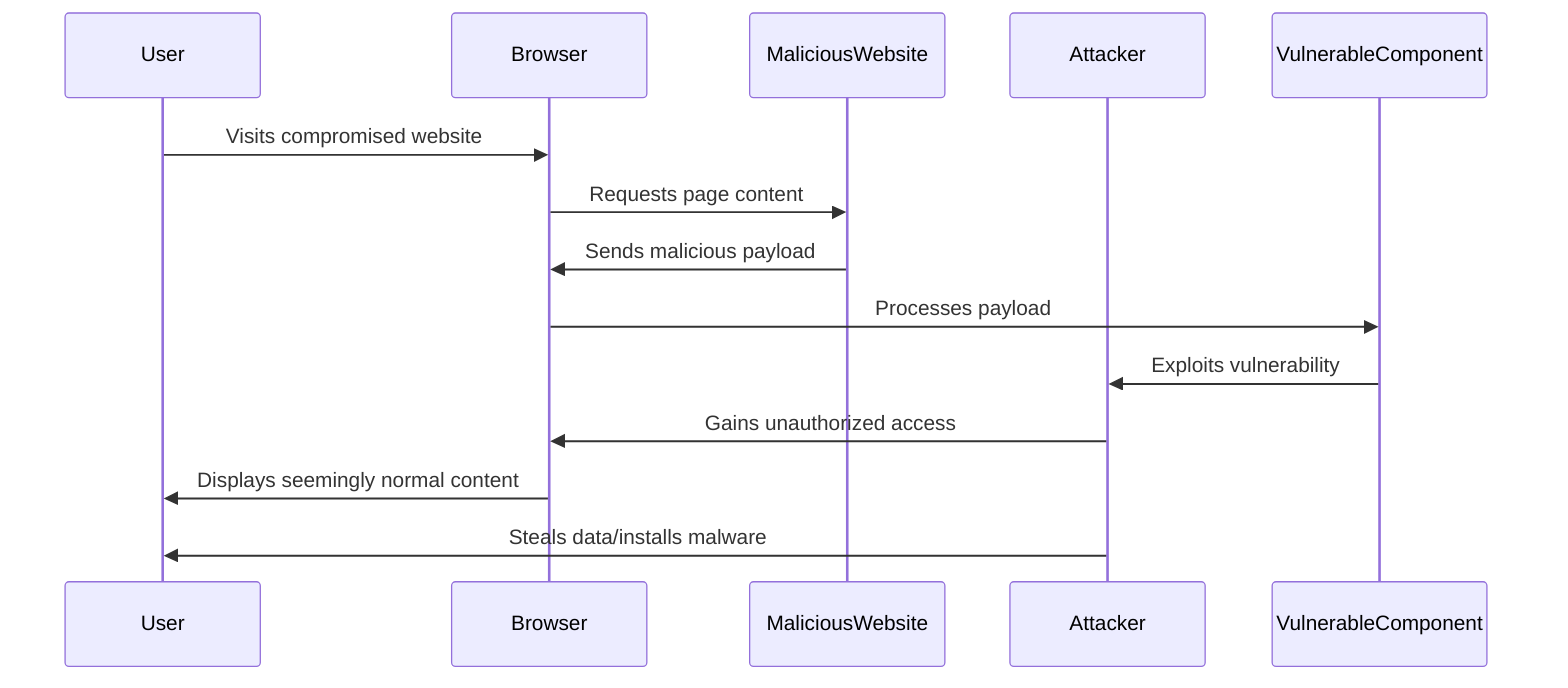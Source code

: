 sequenceDiagram
    participant User
    participant Browser
    participant MaliciousWebsite
    participant Attacker
    participant VulnerableComponent

    User->>Browser: Visits compromised website
    Browser->>MaliciousWebsite: Requests page content
    MaliciousWebsite->>Browser: Sends malicious payload
    Browser->>VulnerableComponent: Processes payload
    VulnerableComponent->>Attacker: Exploits vulnerability
    Attacker->>Browser: Gains unauthorized access
    Browser->>User: Displays seemingly normal content
    Attacker->>User: Steals data/installs malware